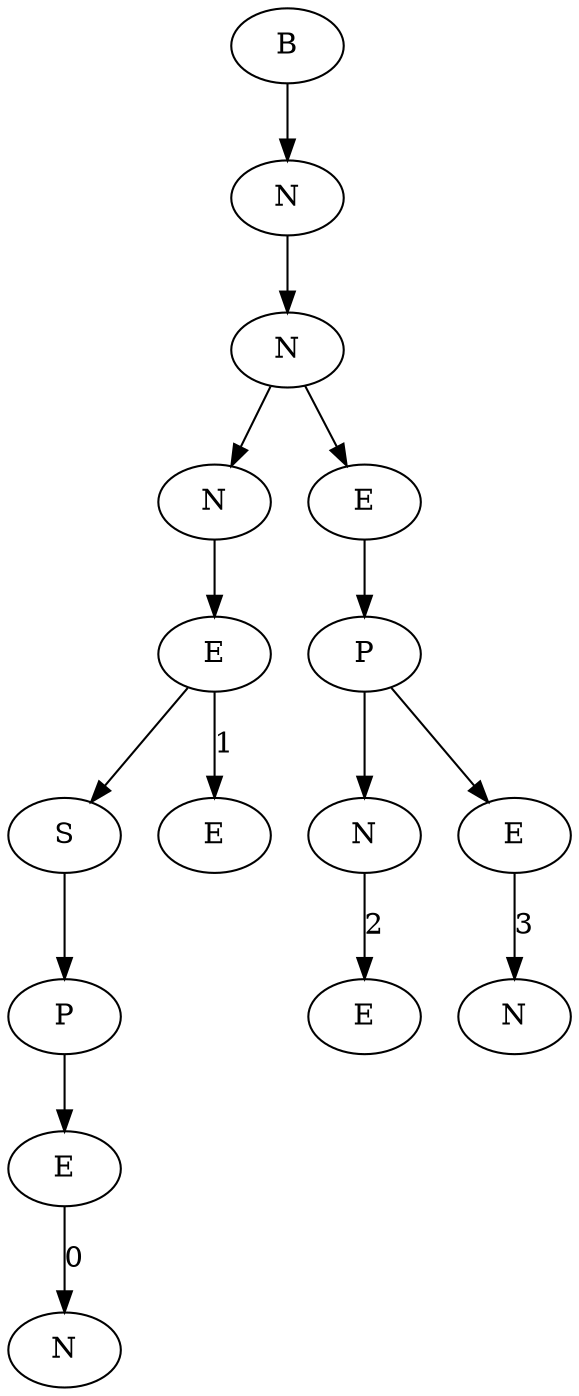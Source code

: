 digraph G{
8373224[label="N"]
8373320[label="E"]
8373320->8373224[label=0];
8373672[label="P"]
8373672->8373320;
8372936[label="S"]
8372936->8373672;
8373256[label="E"]
8373160[label="E"]
8373160->8372936;
8373160->8373256[label=1];
8373064[label="N"]
8373064->8373160;
8373384[label="E"]
8373640[label="N"]
8373640->8373384[label=2];
8376560[label="N"]
8373800[label="E"]
8373800->8376560[label=3];
8373480[label="P"]
8373480->8373640;
8373480->8373800;
8373416[label="E"]
8373416->8373480;
8373096[label="N"]
8373096->8373064;
8373096->8373416;
8372872[label="N"]
8372872->8373096;
8373000[label="B"]
8373000->8372872;
}